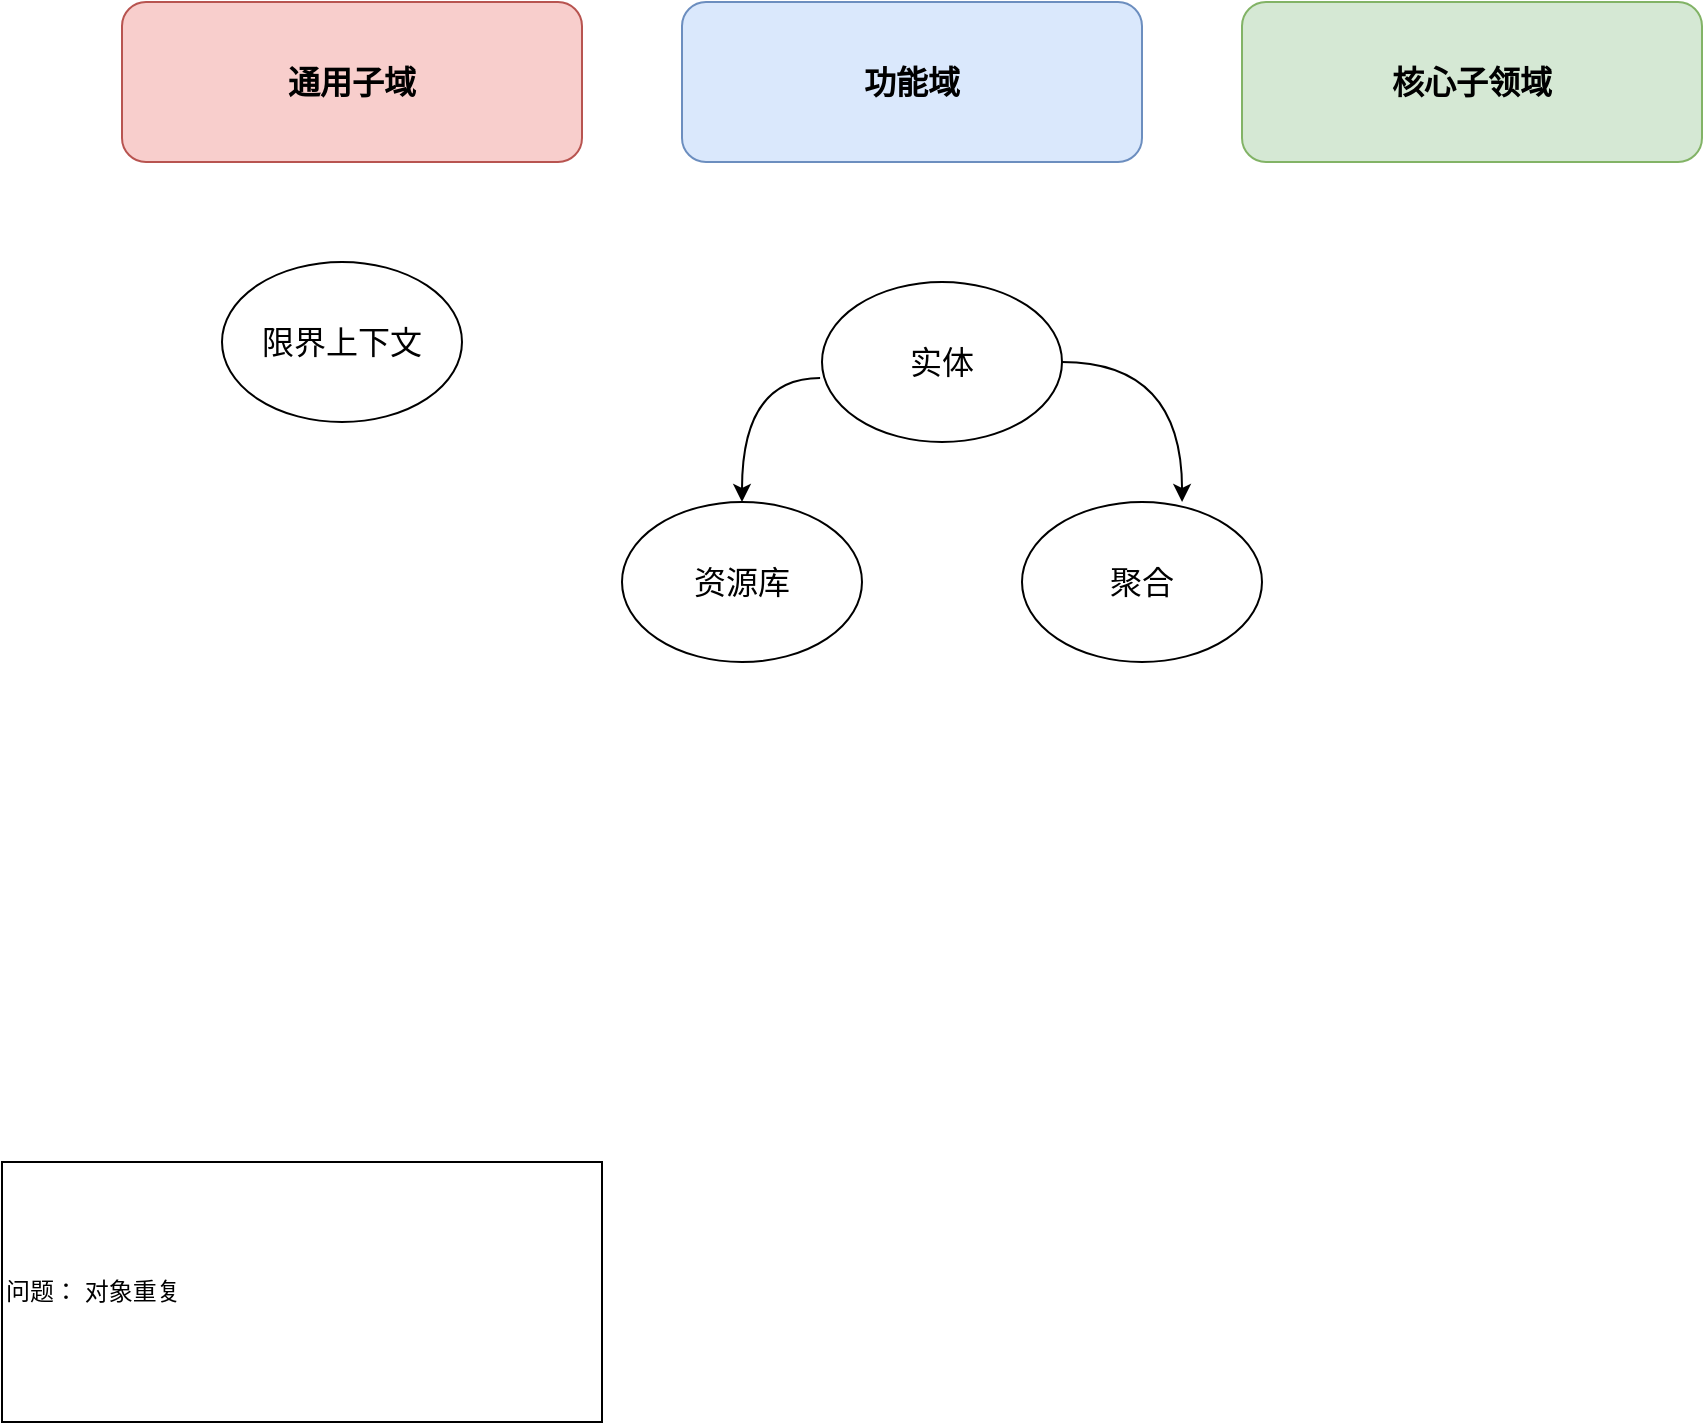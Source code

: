 <mxfile version="21.0.6" type="github">
  <diagram name="第 1 页" id="1UPqQfOd0NQzTnRcW2cJ">
    <mxGraphModel dx="1327" dy="748" grid="1" gridSize="10" guides="1" tooltips="1" connect="1" arrows="1" fold="1" page="1" pageScale="1" pageWidth="827" pageHeight="1169" math="0" shadow="0">
      <root>
        <mxCell id="0" />
        <mxCell id="1" parent="0" />
        <mxCell id="zQu5PIPiffq-Litvt3hq-3" value="&lt;font style=&quot;font-size: 16px;&quot;&gt;&lt;b&gt;通用子域&lt;/b&gt;&lt;/font&gt;" style="rounded=1;whiteSpace=wrap;html=1;fillColor=#f8cecc;strokeColor=#b85450;" parent="1" vertex="1">
          <mxGeometry x="80" y="90" width="230" height="80" as="geometry" />
        </mxCell>
        <mxCell id="zQu5PIPiffq-Litvt3hq-4" value="&lt;font style=&quot;font-size: 16px;&quot;&gt;&lt;b&gt;功能域&lt;/b&gt;&lt;/font&gt;" style="rounded=1;whiteSpace=wrap;html=1;fillColor=#dae8fc;strokeColor=#6c8ebf;" parent="1" vertex="1">
          <mxGeometry x="360" y="90" width="230" height="80" as="geometry" />
        </mxCell>
        <mxCell id="zQu5PIPiffq-Litvt3hq-5" value="&lt;font style=&quot;font-size: 16px;&quot;&gt;&lt;b&gt;核心子领域&lt;/b&gt;&lt;/font&gt;" style="rounded=1;whiteSpace=wrap;html=1;fillColor=#d5e8d4;strokeColor=#82b366;" parent="1" vertex="1">
          <mxGeometry x="640" y="90" width="230" height="80" as="geometry" />
        </mxCell>
        <mxCell id="zQu5PIPiffq-Litvt3hq-6" value="&lt;font style=&quot;font-size: 16px;&quot;&gt;限界上下文&lt;/font&gt;" style="ellipse;whiteSpace=wrap;html=1;" parent="1" vertex="1">
          <mxGeometry x="130" y="220" width="120" height="80" as="geometry" />
        </mxCell>
        <mxCell id="zQu5PIPiffq-Litvt3hq-9" style="edgeStyle=orthogonalEdgeStyle;orthogonalLoop=1;jettySize=auto;html=1;curved=1;exitX=-0.008;exitY=0.6;exitDx=0;exitDy=0;exitPerimeter=0;" parent="1" source="zQu5PIPiffq-Litvt3hq-7" target="zQu5PIPiffq-Litvt3hq-8" edge="1">
          <mxGeometry relative="1" as="geometry" />
        </mxCell>
        <mxCell id="zQu5PIPiffq-Litvt3hq-11" style="edgeStyle=orthogonalEdgeStyle;orthogonalLoop=1;jettySize=auto;html=1;entryX=0.667;entryY=0;entryDx=0;entryDy=0;entryPerimeter=0;curved=1;exitX=1;exitY=0.5;exitDx=0;exitDy=0;" parent="1" source="zQu5PIPiffq-Litvt3hq-7" target="zQu5PIPiffq-Litvt3hq-10" edge="1">
          <mxGeometry relative="1" as="geometry" />
        </mxCell>
        <mxCell id="zQu5PIPiffq-Litvt3hq-7" value="&lt;font style=&quot;font-size: 16px;&quot;&gt;实体&lt;/font&gt;" style="ellipse;whiteSpace=wrap;html=1;" parent="1" vertex="1">
          <mxGeometry x="430" y="230" width="120" height="80" as="geometry" />
        </mxCell>
        <mxCell id="zQu5PIPiffq-Litvt3hq-8" value="&lt;span style=&quot;font-size: 16px;&quot;&gt;资源库&lt;/span&gt;" style="ellipse;whiteSpace=wrap;html=1;" parent="1" vertex="1">
          <mxGeometry x="330" y="340" width="120" height="80" as="geometry" />
        </mxCell>
        <mxCell id="zQu5PIPiffq-Litvt3hq-10" value="&lt;span style=&quot;font-size: 16px;&quot;&gt;聚合&lt;/span&gt;" style="ellipse;whiteSpace=wrap;html=1;" parent="1" vertex="1">
          <mxGeometry x="530" y="340" width="120" height="80" as="geometry" />
        </mxCell>
        <mxCell id="C2MKzLzOxBQ5kkaVRscL-1" value="&lt;div style=&quot;&quot;&gt;&lt;span style=&quot;background-color: initial;&quot;&gt;问题： 对象重复&lt;/span&gt;&lt;/div&gt;" style="whiteSpace=wrap;html=1;align=left;" vertex="1" parent="1">
          <mxGeometry x="20" y="670" width="300" height="130" as="geometry" />
        </mxCell>
      </root>
    </mxGraphModel>
  </diagram>
</mxfile>
